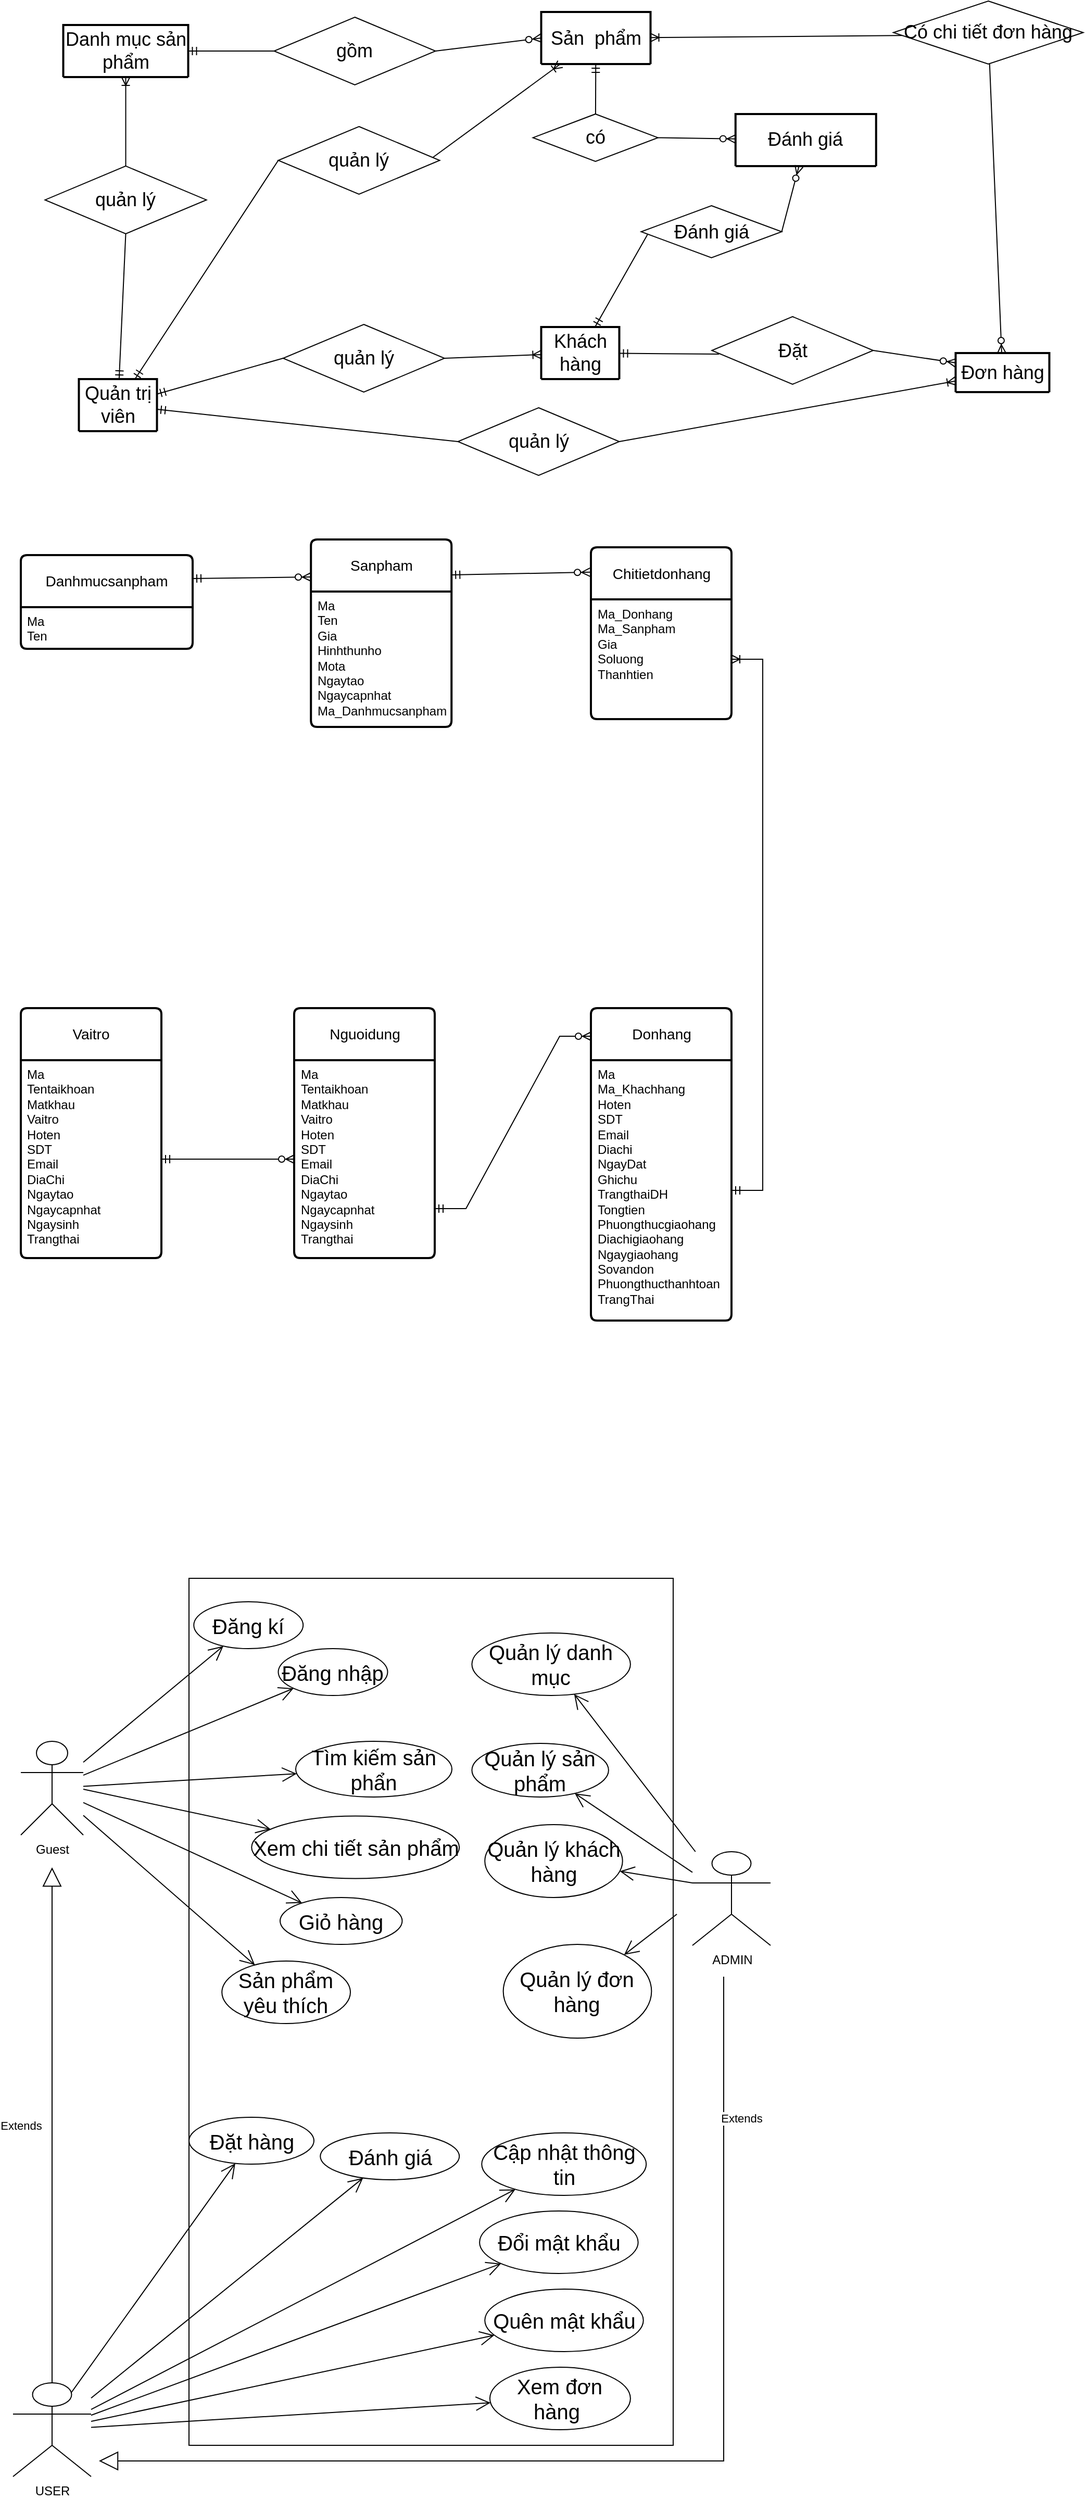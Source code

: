 <mxfile version="22.1.3" type="device">
  <diagram name="Trang-1" id="hGnqXhMsD_dsrQrOBmGM">
    <mxGraphModel dx="1434" dy="1959" grid="1" gridSize="15" guides="1" tooltips="1" connect="1" arrows="1" fold="1" page="1" pageScale="1" pageWidth="827" pageHeight="1169" math="0" shadow="0">
      <root>
        <mxCell id="0" />
        <mxCell id="1" parent="0" />
        <mxCell id="5fLzKJ9tMeXBeS_LBeBV-217" value="" style="rounded=0;whiteSpace=wrap;html=1;" parent="1" vertex="1">
          <mxGeometry x="206.5" y="922.5" width="465" height="832.5" as="geometry" />
        </mxCell>
        <mxCell id="5fLzKJ9tMeXBeS_LBeBV-4" value="Danhmucsanpham" style="swimlane;childLayout=stackLayout;horizontal=1;startSize=50;horizontalStack=0;rounded=1;fontSize=14;fontStyle=0;strokeWidth=2;resizeParent=0;resizeLast=1;shadow=0;dashed=0;align=center;arcSize=4;whiteSpace=wrap;html=1;movable=1;resizable=1;rotatable=1;deletable=1;editable=1;locked=0;connectable=1;" parent="1" vertex="1">
          <mxGeometry x="45" y="-60" width="165" height="90" as="geometry">
            <mxRectangle x="30" y="225" width="120" height="50" as="alternateBounds" />
          </mxGeometry>
        </mxCell>
        <mxCell id="5fLzKJ9tMeXBeS_LBeBV-5" value="Ma&lt;br&gt;Ten" style="align=left;strokeColor=none;fillColor=none;spacingLeft=4;fontSize=12;verticalAlign=top;resizable=1;rotatable=1;part=1;html=1;movable=1;deletable=1;editable=1;locked=0;connectable=1;" parent="5fLzKJ9tMeXBeS_LBeBV-4" vertex="1">
          <mxGeometry y="50" width="165" height="40" as="geometry" />
        </mxCell>
        <mxCell id="5fLzKJ9tMeXBeS_LBeBV-10" value="Sanpham" style="swimlane;childLayout=stackLayout;horizontal=1;startSize=50;horizontalStack=0;rounded=1;fontSize=14;fontStyle=0;strokeWidth=2;resizeParent=0;resizeLast=1;shadow=0;dashed=0;align=center;arcSize=4;whiteSpace=wrap;html=1;movable=1;resizable=1;rotatable=1;deletable=1;editable=1;locked=0;connectable=1;" parent="1" vertex="1">
          <mxGeometry x="323.62" y="-75" width="135" height="180" as="geometry">
            <mxRectangle x="300" y="225" width="105" height="50" as="alternateBounds" />
          </mxGeometry>
        </mxCell>
        <mxCell id="5fLzKJ9tMeXBeS_LBeBV-11" value="Ma&lt;br&gt;Ten&lt;br&gt;Gia&lt;br&gt;Hinhthunho&lt;br&gt;Mota&lt;br&gt;Ngaytao&lt;br&gt;Ngaycapnhat&lt;br&gt;Ma_Danhmucsanpham" style="align=left;strokeColor=none;fillColor=none;spacingLeft=4;fontSize=12;verticalAlign=top;resizable=1;rotatable=1;part=1;html=1;movable=1;deletable=1;editable=1;locked=0;connectable=1;" parent="5fLzKJ9tMeXBeS_LBeBV-10" vertex="1">
          <mxGeometry y="50" width="135" height="130" as="geometry" />
        </mxCell>
        <mxCell id="5fLzKJ9tMeXBeS_LBeBV-12" value="Chitietdonhang" style="swimlane;childLayout=stackLayout;horizontal=1;startSize=50;horizontalStack=0;rounded=1;fontSize=14;fontStyle=0;strokeWidth=2;resizeParent=0;resizeLast=1;shadow=0;dashed=0;align=center;arcSize=4;whiteSpace=wrap;html=1;movable=1;resizable=1;rotatable=1;deletable=1;editable=1;locked=0;connectable=1;" parent="1" vertex="1">
          <mxGeometry x="592.5" y="-67.5" width="135" height="165" as="geometry">
            <mxRectangle x="540" y="240" width="135" height="50" as="alternateBounds" />
          </mxGeometry>
        </mxCell>
        <mxCell id="5fLzKJ9tMeXBeS_LBeBV-13" value="Ma_Donhang&lt;br&gt;Ma_Sanpham&lt;br&gt;Gia&lt;br&gt;Soluong&lt;br&gt;Thanhtien" style="align=left;strokeColor=none;fillColor=none;spacingLeft=4;fontSize=12;verticalAlign=top;resizable=1;rotatable=1;part=1;html=1;movable=1;deletable=1;editable=1;locked=0;connectable=1;" parent="5fLzKJ9tMeXBeS_LBeBV-12" vertex="1">
          <mxGeometry y="50" width="135" height="115" as="geometry" />
        </mxCell>
        <mxCell id="5fLzKJ9tMeXBeS_LBeBV-14" value="Nguoidung" style="swimlane;childLayout=stackLayout;horizontal=1;startSize=50;horizontalStack=0;rounded=1;fontSize=14;fontStyle=0;strokeWidth=2;resizeParent=0;resizeLast=1;shadow=0;dashed=0;align=center;arcSize=4;whiteSpace=wrap;html=1;movable=1;resizable=1;rotatable=1;deletable=1;editable=1;locked=0;connectable=1;" parent="1" vertex="1">
          <mxGeometry x="307.5" y="375" width="135" height="240" as="geometry">
            <mxRectangle x="279" y="660" width="75" height="50" as="alternateBounds" />
          </mxGeometry>
        </mxCell>
        <mxCell id="5fLzKJ9tMeXBeS_LBeBV-15" value="Ma&lt;br&gt;Tentaikhoan&lt;br&gt;Matkhau&lt;br&gt;Vaitro&lt;br&gt;Hoten&lt;br&gt;SDT&lt;br&gt;Email&lt;br&gt;DiaChi&lt;br&gt;Ngaytao&lt;br&gt;Ngaycapnhat&lt;br&gt;Ngaysinh&lt;br&gt;Trangthai" style="align=left;strokeColor=none;fillColor=none;spacingLeft=4;fontSize=12;verticalAlign=top;resizable=1;rotatable=1;part=1;html=1;movable=1;deletable=1;editable=1;locked=0;connectable=1;" parent="5fLzKJ9tMeXBeS_LBeBV-14" vertex="1">
          <mxGeometry y="50" width="135" height="190" as="geometry" />
        </mxCell>
        <mxCell id="5fLzKJ9tMeXBeS_LBeBV-16" value="Donhang" style="swimlane;childLayout=stackLayout;horizontal=1;startSize=50;horizontalStack=0;rounded=1;fontSize=14;fontStyle=0;strokeWidth=2;resizeParent=0;resizeLast=1;shadow=0;dashed=0;align=center;arcSize=4;whiteSpace=wrap;html=1;movable=1;resizable=1;rotatable=1;deletable=1;editable=1;locked=0;connectable=1;" parent="1" vertex="1">
          <mxGeometry x="592.5" y="375" width="135" height="300" as="geometry">
            <mxRectangle x="540" y="480" width="90" height="50" as="alternateBounds" />
          </mxGeometry>
        </mxCell>
        <mxCell id="5fLzKJ9tMeXBeS_LBeBV-17" value="Ma&lt;br&gt;Ma_Khachhang&lt;br&gt;Hoten&lt;br&gt;SDT&lt;br&gt;Email&lt;br&gt;Diachi&lt;br&gt;NgayDat&lt;br&gt;Ghichu&lt;br&gt;TrangthaiDH&lt;br&gt;Tongtien&lt;br&gt;Phuongthucgiaohang&lt;br&gt;Diachigiaohang&lt;br&gt;Ngaygiaohang&lt;br&gt;Sovandon&lt;br&gt;Phuongthucthanhtoan&lt;br&gt;TrangThai" style="align=left;strokeColor=none;fillColor=none;spacingLeft=4;fontSize=12;verticalAlign=top;resizable=1;rotatable=1;part=1;html=1;movable=1;deletable=1;editable=1;locked=0;connectable=1;" parent="5fLzKJ9tMeXBeS_LBeBV-16" vertex="1">
          <mxGeometry y="50" width="135" height="250" as="geometry" />
        </mxCell>
        <mxCell id="5fLzKJ9tMeXBeS_LBeBV-168" value="" style="edgeStyle=entityRelationEdgeStyle;fontSize=12;html=1;endArrow=ERzeroToMany;startArrow=ERmandOne;rounded=0;entryX=0;entryY=0.09;entryDx=0;entryDy=0;entryPerimeter=0;movable=1;resizable=1;rotatable=1;deletable=1;editable=1;locked=0;connectable=1;exitX=1;exitY=0.75;exitDx=0;exitDy=0;" parent="1" source="5fLzKJ9tMeXBeS_LBeBV-15" target="5fLzKJ9tMeXBeS_LBeBV-16" edge="1">
          <mxGeometry width="100" height="100" relative="1" as="geometry">
            <mxPoint x="442.5" y="480" as="sourcePoint" />
            <mxPoint x="521.5" y="390" as="targetPoint" />
            <Array as="points">
              <mxPoint x="502.5" y="540" />
              <mxPoint x="502.5" y="540" />
            </Array>
          </mxGeometry>
        </mxCell>
        <mxCell id="5fLzKJ9tMeXBeS_LBeBV-169" value="" style="edgeStyle=entityRelationEdgeStyle;fontSize=12;html=1;endArrow=ERoneToMany;startArrow=ERmandOne;rounded=0;movable=1;resizable=1;rotatable=1;deletable=1;editable=1;locked=0;connectable=1;" parent="1" source="5fLzKJ9tMeXBeS_LBeBV-17" target="5fLzKJ9tMeXBeS_LBeBV-13" edge="1">
          <mxGeometry width="100" height="100" relative="1" as="geometry">
            <mxPoint x="622.5" y="285" as="sourcePoint" />
            <mxPoint x="722.5" y="185" as="targetPoint" />
          </mxGeometry>
        </mxCell>
        <mxCell id="5fLzKJ9tMeXBeS_LBeBV-171" value="" style="fontSize=12;html=1;endArrow=ERzeroToMany;startArrow=ERmandOne;rounded=0;movable=1;resizable=1;rotatable=1;deletable=1;editable=1;locked=0;connectable=1;exitX=1;exitY=0.25;exitDx=0;exitDy=0;entryX=-0.001;entryY=0.2;entryDx=0;entryDy=0;entryPerimeter=0;" parent="1" source="5fLzKJ9tMeXBeS_LBeBV-4" target="5fLzKJ9tMeXBeS_LBeBV-10" edge="1">
          <mxGeometry width="100" height="100" relative="1" as="geometry">
            <mxPoint x="202.5" y="-30" as="sourcePoint" />
            <mxPoint x="337.5" y="-45" as="targetPoint" />
          </mxGeometry>
        </mxCell>
        <mxCell id="5fLzKJ9tMeXBeS_LBeBV-172" value="" style="fontSize=12;html=1;endArrow=ERzeroToMany;startArrow=ERmandOne;rounded=0;exitX=1;exitY=0.189;exitDx=0;exitDy=0;exitPerimeter=0;entryX=-0.007;entryY=0.145;entryDx=0;entryDy=0;entryPerimeter=0;movable=1;resizable=1;rotatable=1;deletable=1;editable=1;locked=0;connectable=1;" parent="1" source="5fLzKJ9tMeXBeS_LBeBV-10" target="5fLzKJ9tMeXBeS_LBeBV-12" edge="1">
          <mxGeometry width="100" height="100" relative="1" as="geometry">
            <mxPoint x="442.5" y="210" as="sourcePoint" />
            <mxPoint x="542.5" y="110" as="targetPoint" />
          </mxGeometry>
        </mxCell>
        <mxCell id="5fLzKJ9tMeXBeS_LBeBV-174" value="USER" style="shape=umlActor;verticalLabelPosition=bottom;verticalAlign=top;html=1;outlineConnect=0;" parent="1" vertex="1">
          <mxGeometry x="37.5" y="1695" width="75" height="90" as="geometry" />
        </mxCell>
        <mxCell id="5fLzKJ9tMeXBeS_LBeBV-178" value="Đăng kí" style="ellipse;whiteSpace=wrap;html=1;fontSize=20;" parent="1" vertex="1">
          <mxGeometry x="211.12" y="945" width="105" height="45" as="geometry" />
        </mxCell>
        <mxCell id="5fLzKJ9tMeXBeS_LBeBV-195" value="ADMIN&lt;br&gt;" style="shape=umlActor;verticalLabelPosition=bottom;verticalAlign=top;html=1;outlineConnect=0;" parent="1" vertex="1">
          <mxGeometry x="690" y="1185" width="75" height="90" as="geometry" />
        </mxCell>
        <mxCell id="5fLzKJ9tMeXBeS_LBeBV-196" value="Guest" style="shape=umlActor;verticalLabelPosition=bottom;verticalAlign=top;html=1;outlineConnect=0;" parent="1" vertex="1">
          <mxGeometry x="45" y="1079" width="60" height="90" as="geometry" />
        </mxCell>
        <mxCell id="5fLzKJ9tMeXBeS_LBeBV-202" value="" style="endArrow=open;endFill=1;endSize=12;html=1;rounded=0;" parent="1" source="5fLzKJ9tMeXBeS_LBeBV-196" target="5fLzKJ9tMeXBeS_LBeBV-178" edge="1">
          <mxGeometry width="160" relative="1" as="geometry">
            <mxPoint x="135" y="1095" as="sourcePoint" />
            <mxPoint x="295" y="1095" as="targetPoint" />
          </mxGeometry>
        </mxCell>
        <mxCell id="5fLzKJ9tMeXBeS_LBeBV-203" value="Giỏ hàng" style="ellipse;whiteSpace=wrap;html=1;fontSize=20;" parent="1" vertex="1">
          <mxGeometry x="294" y="1229" width="117.25" height="45" as="geometry" />
        </mxCell>
        <mxCell id="5fLzKJ9tMeXBeS_LBeBV-204" value="" style="endArrow=open;endFill=1;endSize=12;html=1;rounded=0;" parent="1" source="5fLzKJ9tMeXBeS_LBeBV-196" target="5fLzKJ9tMeXBeS_LBeBV-203" edge="1">
          <mxGeometry width="160" relative="1" as="geometry">
            <mxPoint x="150" y="1208" as="sourcePoint" />
            <mxPoint x="340" y="1199" as="targetPoint" />
          </mxGeometry>
        </mxCell>
        <mxCell id="5fLzKJ9tMeXBeS_LBeBV-205" value="Đăng nhập" style="ellipse;whiteSpace=wrap;html=1;fontSize=20;" parent="1" vertex="1">
          <mxGeometry x="292.25" y="990" width="105" height="45" as="geometry" />
        </mxCell>
        <mxCell id="5fLzKJ9tMeXBeS_LBeBV-206" value="" style="endArrow=open;endFill=1;endSize=12;html=1;rounded=0;" parent="1" source="5fLzKJ9tMeXBeS_LBeBV-196" target="5fLzKJ9tMeXBeS_LBeBV-205" edge="1">
          <mxGeometry width="160" relative="1" as="geometry">
            <mxPoint x="135" y="1134" as="sourcePoint" />
            <mxPoint x="325" y="1125" as="targetPoint" />
          </mxGeometry>
        </mxCell>
        <mxCell id="5fLzKJ9tMeXBeS_LBeBV-207" value="Tìm kiếm sản phẩn" style="ellipse;whiteSpace=wrap;html=1;fontSize=20;" parent="1" vertex="1">
          <mxGeometry x="309" y="1079" width="150" height="53.5" as="geometry" />
        </mxCell>
        <mxCell id="5fLzKJ9tMeXBeS_LBeBV-208" value="" style="endArrow=open;endFill=1;endSize=12;html=1;rounded=0;" parent="1" source="5fLzKJ9tMeXBeS_LBeBV-196" target="5fLzKJ9tMeXBeS_LBeBV-207" edge="1">
          <mxGeometry width="160" relative="1" as="geometry">
            <mxPoint x="150" y="1149" as="sourcePoint" />
            <mxPoint x="340" y="1140" as="targetPoint" />
          </mxGeometry>
        </mxCell>
        <mxCell id="5fLzKJ9tMeXBeS_LBeBV-209" value="Xem chi tiết sản phẩm" style="ellipse;whiteSpace=wrap;html=1;fontSize=20;" parent="1" vertex="1">
          <mxGeometry x="266.62" y="1150.75" width="199.5" height="60" as="geometry" />
        </mxCell>
        <mxCell id="5fLzKJ9tMeXBeS_LBeBV-210" value="" style="endArrow=open;endFill=1;endSize=12;html=1;rounded=0;" parent="1" target="5fLzKJ9tMeXBeS_LBeBV-209" edge="1">
          <mxGeometry width="160" relative="1" as="geometry">
            <mxPoint x="105" y="1125" as="sourcePoint" />
            <mxPoint x="355" y="1155" as="targetPoint" />
          </mxGeometry>
        </mxCell>
        <mxCell id="5fLzKJ9tMeXBeS_LBeBV-213" value="Sản phẩm yêu thích" style="ellipse;whiteSpace=wrap;html=1;fontSize=20;" parent="1" vertex="1">
          <mxGeometry x="238.12" y="1290" width="123.38" height="60" as="geometry" />
        </mxCell>
        <mxCell id="5fLzKJ9tMeXBeS_LBeBV-214" value="" style="endArrow=open;endFill=1;endSize=12;html=1;rounded=0;" parent="1" source="5fLzKJ9tMeXBeS_LBeBV-196" target="5fLzKJ9tMeXBeS_LBeBV-213" edge="1">
          <mxGeometry width="160" relative="1" as="geometry">
            <mxPoint x="195" y="1194" as="sourcePoint" />
            <mxPoint x="385" y="1185" as="targetPoint" />
          </mxGeometry>
        </mxCell>
        <mxCell id="5fLzKJ9tMeXBeS_LBeBV-220" value="Extends" style="endArrow=block;endSize=16;endFill=0;html=1;rounded=0;" parent="1" source="5fLzKJ9tMeXBeS_LBeBV-174" edge="1">
          <mxGeometry y="30" width="160" relative="1" as="geometry">
            <mxPoint x="66.5" y="1470" as="sourcePoint" />
            <mxPoint x="75" y="1200" as="targetPoint" />
            <mxPoint as="offset" />
          </mxGeometry>
        </mxCell>
        <mxCell id="5fLzKJ9tMeXBeS_LBeBV-221" value="Extends" style="endArrow=block;endSize=16;endFill=0;html=1;rounded=0;" parent="1" edge="1">
          <mxGeometry x="-0.745" y="17" width="160" relative="1" as="geometry">
            <mxPoint x="720" y="1305" as="sourcePoint" />
            <mxPoint x="120" y="1770" as="targetPoint" />
            <Array as="points">
              <mxPoint x="720" y="1770" />
              <mxPoint x="405" y="1770" />
            </Array>
            <mxPoint as="offset" />
          </mxGeometry>
        </mxCell>
        <mxCell id="5fLzKJ9tMeXBeS_LBeBV-222" value="" style="endArrow=open;endFill=1;endSize=12;html=1;rounded=0;" parent="1" source="5fLzKJ9tMeXBeS_LBeBV-174" target="5fLzKJ9tMeXBeS_LBeBV-223" edge="1">
          <mxGeometry width="160" relative="1" as="geometry">
            <mxPoint x="237.51" y="1785" as="sourcePoint" />
            <mxPoint x="306.754" y="2085.123" as="targetPoint" />
          </mxGeometry>
        </mxCell>
        <mxCell id="5fLzKJ9tMeXBeS_LBeBV-223" value="Cập nhật thông tin" style="ellipse;whiteSpace=wrap;html=1;fontSize=20;" parent="1" vertex="1">
          <mxGeometry x="487.63" y="1455" width="158" height="60" as="geometry" />
        </mxCell>
        <mxCell id="5fLzKJ9tMeXBeS_LBeBV-224" value="" style="endArrow=open;endFill=1;endSize=12;html=1;rounded=0;exitX=0.75;exitY=0.1;exitDx=0;exitDy=0;exitPerimeter=0;" parent="1" source="5fLzKJ9tMeXBeS_LBeBV-174" target="5fLzKJ9tMeXBeS_LBeBV-225" edge="1">
          <mxGeometry width="160" relative="1" as="geometry">
            <mxPoint x="410.76" y="1725" as="sourcePoint" />
            <mxPoint x="480.004" y="2025.123" as="targetPoint" />
          </mxGeometry>
        </mxCell>
        <mxCell id="5fLzKJ9tMeXBeS_LBeBV-225" value="Đặt hàng" style="ellipse;whiteSpace=wrap;html=1;fontSize=20;" parent="1" vertex="1">
          <mxGeometry x="206.5" y="1440" width="120" height="45" as="geometry" />
        </mxCell>
        <mxCell id="5fLzKJ9tMeXBeS_LBeBV-226" value="" style="endArrow=open;endFill=1;endSize=12;html=1;rounded=0;" parent="1" source="5fLzKJ9tMeXBeS_LBeBV-174" target="5fLzKJ9tMeXBeS_LBeBV-227" edge="1">
          <mxGeometry width="160" relative="1" as="geometry">
            <mxPoint x="252.51" y="1800" as="sourcePoint" />
            <mxPoint x="321.754" y="2100.123" as="targetPoint" />
          </mxGeometry>
        </mxCell>
        <mxCell id="5fLzKJ9tMeXBeS_LBeBV-227" value="Đổi mật khẩu&lt;br&gt;" style="ellipse;whiteSpace=wrap;html=1;fontSize=20;" parent="1" vertex="1">
          <mxGeometry x="485.57" y="1530" width="152.25" height="60" as="geometry" />
        </mxCell>
        <mxCell id="5fLzKJ9tMeXBeS_LBeBV-228" value="" style="endArrow=open;endFill=1;endSize=12;html=1;rounded=0;" parent="1" source="5fLzKJ9tMeXBeS_LBeBV-174" target="5fLzKJ9tMeXBeS_LBeBV-229" edge="1">
          <mxGeometry width="160" relative="1" as="geometry">
            <mxPoint x="267.51" y="1815" as="sourcePoint" />
            <mxPoint x="336.754" y="2115.123" as="targetPoint" />
          </mxGeometry>
        </mxCell>
        <mxCell id="5fLzKJ9tMeXBeS_LBeBV-229" value="Quên mật khẩu&lt;br&gt;" style="ellipse;whiteSpace=wrap;html=1;fontSize=20;" parent="1" vertex="1">
          <mxGeometry x="490.62" y="1605" width="152.25" height="60" as="geometry" />
        </mxCell>
        <mxCell id="5fLzKJ9tMeXBeS_LBeBV-230" value="" style="endArrow=open;endFill=1;endSize=12;html=1;rounded=0;" parent="1" source="5fLzKJ9tMeXBeS_LBeBV-174" target="5fLzKJ9tMeXBeS_LBeBV-231" edge="1">
          <mxGeometry width="160" relative="1" as="geometry">
            <mxPoint x="282.51" y="1830" as="sourcePoint" />
            <mxPoint x="351.754" y="2130.123" as="targetPoint" />
          </mxGeometry>
        </mxCell>
        <mxCell id="5fLzKJ9tMeXBeS_LBeBV-231" value="Xem đơn hàng&amp;nbsp;" style="ellipse;whiteSpace=wrap;html=1;fontSize=20;" parent="1" vertex="1">
          <mxGeometry x="495.45" y="1680" width="135" height="60" as="geometry" />
        </mxCell>
        <mxCell id="5fLzKJ9tMeXBeS_LBeBV-232" value="" style="endArrow=open;endFill=1;endSize=12;html=1;rounded=0;" parent="1" source="5fLzKJ9tMeXBeS_LBeBV-195" target="5fLzKJ9tMeXBeS_LBeBV-233" edge="1">
          <mxGeometry width="160" relative="1" as="geometry">
            <mxPoint x="297.51" y="1845" as="sourcePoint" />
            <mxPoint x="366.754" y="2145.123" as="targetPoint" />
          </mxGeometry>
        </mxCell>
        <mxCell id="5fLzKJ9tMeXBeS_LBeBV-233" value="Quản lý danh mục" style="ellipse;whiteSpace=wrap;html=1;fontSize=20;" parent="1" vertex="1">
          <mxGeometry x="478.2" y="975" width="152.25" height="60" as="geometry" />
        </mxCell>
        <mxCell id="5fLzKJ9tMeXBeS_LBeBV-236" value="" style="endArrow=open;endFill=1;endSize=12;html=1;rounded=0;" parent="1" source="5fLzKJ9tMeXBeS_LBeBV-195" target="5fLzKJ9tMeXBeS_LBeBV-237" edge="1">
          <mxGeometry width="160" relative="1" as="geometry">
            <mxPoint x="327.51" y="1875" as="sourcePoint" />
            <mxPoint x="396.754" y="2175.123" as="targetPoint" />
          </mxGeometry>
        </mxCell>
        <mxCell id="5fLzKJ9tMeXBeS_LBeBV-237" value="Quản lý sản phẩm" style="ellipse;whiteSpace=wrap;html=1;fontSize=20;" parent="1" vertex="1">
          <mxGeometry x="478.2" y="1081" width="131.25" height="51.5" as="geometry" />
        </mxCell>
        <mxCell id="54_VE5LClW7WhIvUvSRP-94" value="Danh mục sản phẩm" style="swimlane;childLayout=stackLayout;horizontal=1;startSize=50;horizontalStack=0;rounded=1;fontSize=18;fontStyle=0;strokeWidth=2;resizeParent=0;resizeLast=1;shadow=0;dashed=0;align=center;arcSize=4;whiteSpace=wrap;html=1;movable=1;resizable=1;rotatable=1;deletable=1;editable=1;locked=0;connectable=1;" parent="1" vertex="1" collapsed="1">
          <mxGeometry x="85.75" y="-569" width="120" height="50" as="geometry">
            <mxRectangle x="30" y="225" width="165" height="90" as="alternateBounds" />
          </mxGeometry>
        </mxCell>
        <mxCell id="54_VE5LClW7WhIvUvSRP-95" value="id&lt;br&gt;name&lt;br&gt;" style="align=left;strokeColor=none;fillColor=none;spacingLeft=4;fontSize=12;verticalAlign=top;resizable=1;rotatable=1;part=1;html=1;movable=1;deletable=1;editable=1;locked=0;connectable=1;" parent="54_VE5LClW7WhIvUvSRP-94" vertex="1">
          <mxGeometry y="50" width="165" height="40" as="geometry" />
        </mxCell>
        <mxCell id="54_VE5LClW7WhIvUvSRP-98" value="Quản trị viên" style="swimlane;childLayout=stackLayout;horizontal=1;startSize=50;horizontalStack=0;rounded=1;fontSize=18;fontStyle=0;strokeWidth=2;resizeParent=0;resizeLast=1;shadow=0;dashed=0;align=center;arcSize=4;whiteSpace=wrap;html=1;movable=1;resizable=1;rotatable=1;deletable=1;editable=1;locked=0;connectable=1;" parent="1" vertex="1" collapsed="1">
          <mxGeometry x="100.75" y="-229" width="75" height="50" as="geometry">
            <mxRectangle x="300" y="480" width="135" height="120" as="alternateBounds" />
          </mxGeometry>
        </mxCell>
        <mxCell id="54_VE5LClW7WhIvUvSRP-99" value="id&lt;br&gt;name&lt;br&gt;" style="align=left;strokeColor=none;fillColor=none;spacingLeft=4;fontSize=12;verticalAlign=top;resizable=1;rotatable=1;part=1;html=1;movable=1;deletable=1;editable=1;locked=0;connectable=1;" parent="54_VE5LClW7WhIvUvSRP-98" vertex="1">
          <mxGeometry y="50" width="135" height="70" as="geometry" />
        </mxCell>
        <mxCell id="54_VE5LClW7WhIvUvSRP-100" value="Sản&amp;nbsp; phẩm" style="swimlane;childLayout=stackLayout;horizontal=1;startSize=50;horizontalStack=0;rounded=1;fontSize=18;fontStyle=0;strokeWidth=2;resizeParent=0;resizeLast=1;shadow=0;dashed=0;align=center;arcSize=4;whiteSpace=wrap;html=1;movable=1;resizable=1;rotatable=1;deletable=1;editable=1;locked=0;connectable=1;" parent="1" vertex="1" collapsed="1">
          <mxGeometry x="544.75" y="-581.5" width="105" height="50" as="geometry">
            <mxRectangle x="300" y="225" width="135" height="180" as="alternateBounds" />
          </mxGeometry>
        </mxCell>
        <mxCell id="54_VE5LClW7WhIvUvSRP-101" value="id&lt;br&gt;name&lt;br&gt;price&lt;br&gt;thumbnail&lt;br&gt;desciption&lt;br&gt;created_at&lt;br&gt;updated_at&lt;br&gt;category_id" style="align=left;strokeColor=none;fillColor=none;spacingLeft=4;fontSize=12;verticalAlign=top;resizable=1;rotatable=1;part=1;html=1;movable=1;deletable=1;editable=1;locked=0;connectable=1;" parent="54_VE5LClW7WhIvUvSRP-100" vertex="1">
          <mxGeometry y="50" width="135" height="130" as="geometry" />
        </mxCell>
        <mxCell id="54_VE5LClW7WhIvUvSRP-104" value="Khách hàng" style="swimlane;childLayout=stackLayout;horizontal=1;startSize=50;horizontalStack=0;rounded=1;fontSize=18;fontStyle=0;strokeWidth=2;resizeParent=0;resizeLast=1;shadow=0;dashed=0;align=center;arcSize=4;whiteSpace=wrap;html=1;movable=1;resizable=1;rotatable=1;deletable=1;editable=1;locked=0;connectable=1;" parent="1" vertex="1" collapsed="1">
          <mxGeometry x="544.75" y="-279" width="75" height="50" as="geometry">
            <mxRectangle x="279" y="660" width="135" height="240" as="alternateBounds" />
          </mxGeometry>
        </mxCell>
        <mxCell id="54_VE5LClW7WhIvUvSRP-105" value="id&lt;br&gt;fullname&lt;br&gt;phone_number&lt;br&gt;address&lt;br&gt;password&lt;br&gt;created_at&lt;br&gt;updated_at&lt;br&gt;is_active&lt;br&gt;date_of_birth&lt;br&gt;facebook_account_id&lt;br&gt;google_account_id&lt;br&gt;role_id" style="align=left;strokeColor=none;fillColor=none;spacingLeft=4;fontSize=12;verticalAlign=top;resizable=1;rotatable=1;part=1;html=1;movable=1;deletable=1;editable=1;locked=0;connectable=1;" parent="54_VE5LClW7WhIvUvSRP-104" vertex="1">
          <mxGeometry y="50" width="135" height="190" as="geometry" />
        </mxCell>
        <mxCell id="54_VE5LClW7WhIvUvSRP-106" value="Đơn hàng" style="swimlane;childLayout=stackLayout;horizontal=1;startSize=50;horizontalStack=0;rounded=1;fontSize=18;fontStyle=0;strokeWidth=2;resizeParent=0;resizeLast=1;shadow=0;dashed=0;align=center;arcSize=4;whiteSpace=wrap;html=1;movable=1;resizable=1;rotatable=1;deletable=1;editable=1;locked=0;connectable=1;" parent="1" vertex="1" collapsed="1">
          <mxGeometry x="942.75" y="-254" width="90" height="37.5" as="geometry">
            <mxRectangle x="857" y="-82.5" width="135" height="300" as="alternateBounds" />
          </mxGeometry>
        </mxCell>
        <mxCell id="54_VE5LClW7WhIvUvSRP-107" value="id&lt;br&gt;user_id&lt;br&gt;fullname&lt;br&gt;email&lt;br&gt;phone_number&lt;br&gt;address&lt;br&gt;note&lt;br&gt;order_date&lt;br&gt;status&lt;br&gt;total_money&lt;br&gt;shipping_method&lt;br&gt;shipping_address&lt;br&gt;shipping_date&lt;br&gt;tracking_number&lt;br&gt;payment_method&lt;br&gt;active" style="align=left;strokeColor=none;fillColor=none;spacingLeft=4;fontSize=12;verticalAlign=top;resizable=1;rotatable=1;part=1;html=1;movable=1;deletable=1;editable=1;locked=0;connectable=1;" parent="54_VE5LClW7WhIvUvSRP-106" vertex="1">
          <mxGeometry y="50" width="135" height="250" as="geometry" />
        </mxCell>
        <mxCell id="54_VE5LClW7WhIvUvSRP-110" value="gồm" style="rhombus;whiteSpace=wrap;html=1;movable=1;resizable=1;rotatable=1;deletable=1;editable=1;locked=0;connectable=1;fontSize=18;" parent="1" vertex="1">
          <mxGeometry x="288.25" y="-576.5" width="155" height="65" as="geometry" />
        </mxCell>
        <mxCell id="54_VE5LClW7WhIvUvSRP-111" value="" style="fontSize=18;html=1;endArrow=ERmandOne;rounded=0;entryX=1;entryY=0.5;entryDx=0;entryDy=0;exitX=0;exitY=0.5;exitDx=0;exitDy=0;movable=1;resizable=1;rotatable=1;deletable=1;editable=1;locked=0;connectable=1;" parent="1" source="54_VE5LClW7WhIvUvSRP-110" target="54_VE5LClW7WhIvUvSRP-94" edge="1">
          <mxGeometry width="100" height="100" relative="1" as="geometry">
            <mxPoint x="183.25" y="-289" as="sourcePoint" />
            <mxPoint x="283.25" y="-389" as="targetPoint" />
          </mxGeometry>
        </mxCell>
        <mxCell id="54_VE5LClW7WhIvUvSRP-114" value="" style="fontSize=18;html=1;endArrow=ERzeroToMany;endFill=1;rounded=0;exitX=1;exitY=0.5;exitDx=0;exitDy=0;entryX=0;entryY=0.5;entryDx=0;entryDy=0;movable=1;resizable=1;rotatable=1;deletable=1;editable=1;locked=0;connectable=1;" parent="1" source="54_VE5LClW7WhIvUvSRP-110" target="54_VE5LClW7WhIvUvSRP-100" edge="1">
          <mxGeometry width="100" height="100" relative="1" as="geometry">
            <mxPoint x="393.255" y="-474.005" as="sourcePoint" />
            <mxPoint x="588.25" y="-494" as="targetPoint" />
          </mxGeometry>
        </mxCell>
        <mxCell id="54_VE5LClW7WhIvUvSRP-115" value="" style="fontSize=18;html=1;endArrow=ERoneToMany;rounded=0;movable=1;resizable=1;rotatable=1;deletable=1;editable=1;locked=0;connectable=1;exitX=0.093;exitY=0.546;exitDx=0;exitDy=0;exitPerimeter=0;" parent="1" source="Yz6XbcF130ffkjswpImM-1" target="54_VE5LClW7WhIvUvSRP-100" edge="1">
          <mxGeometry width="100" height="100" relative="1" as="geometry">
            <mxPoint x="708.25" y="-184" as="sourcePoint" />
            <mxPoint x="987.75" y="-534" as="targetPoint" />
          </mxGeometry>
        </mxCell>
        <mxCell id="54_VE5LClW7WhIvUvSRP-116" value="Đặt" style="rhombus;whiteSpace=wrap;html=1;movable=1;resizable=1;rotatable=1;deletable=1;editable=1;locked=0;connectable=1;fontSize=18;" parent="1" vertex="1">
          <mxGeometry x="708.62" y="-289" width="155" height="65" as="geometry" />
        </mxCell>
        <mxCell id="54_VE5LClW7WhIvUvSRP-126" value="" style="fontSize=18;html=1;endArrow=ERmandOne;rounded=0;exitX=0;exitY=0.5;exitDx=0;exitDy=0;movable=1;resizable=1;rotatable=1;deletable=1;editable=1;locked=0;connectable=1;" parent="1" source="54_VE5LClW7WhIvUvSRP-128" target="54_VE5LClW7WhIvUvSRP-98" edge="1">
          <mxGeometry width="100" height="100" relative="1" as="geometry">
            <mxPoint x="573.87" y="-159" as="sourcePoint" />
            <mxPoint x="573.87" y="-89" as="targetPoint" />
          </mxGeometry>
        </mxCell>
        <mxCell id="54_VE5LClW7WhIvUvSRP-127" value="" style="fontSize=18;html=1;endArrow=ERoneToMany;rounded=0;exitX=1;exitY=0.5;exitDx=0;exitDy=0;movable=1;resizable=1;rotatable=1;deletable=1;editable=1;locked=0;connectable=1;" parent="1" source="54_VE5LClW7WhIvUvSRP-128" target="54_VE5LClW7WhIvUvSRP-104" edge="1">
          <mxGeometry width="100" height="100" relative="1" as="geometry">
            <mxPoint x="574.25" y="-194" as="sourcePoint" />
            <mxPoint x="573.87" y="-281.5" as="targetPoint" />
          </mxGeometry>
        </mxCell>
        <mxCell id="54_VE5LClW7WhIvUvSRP-128" value="quản lý&lt;br&gt;" style="rhombus;whiteSpace=wrap;html=1;movable=1;resizable=1;rotatable=1;deletable=1;editable=1;locked=0;connectable=1;fontSize=18;" parent="1" vertex="1">
          <mxGeometry x="296.87" y="-281.5" width="155" height="65" as="geometry" />
        </mxCell>
        <mxCell id="54_VE5LClW7WhIvUvSRP-129" value="" style="fontSize=18;html=1;endArrow=ERmandOne;rounded=0;exitX=0.045;exitY=0.554;exitDx=0;exitDy=0;exitPerimeter=0;movable=1;resizable=1;rotatable=1;deletable=1;editable=1;locked=0;connectable=1;" parent="1" source="54_VE5LClW7WhIvUvSRP-116" target="54_VE5LClW7WhIvUvSRP-104" edge="1">
          <mxGeometry width="100" height="100" relative="1" as="geometry">
            <mxPoint x="591.25" y="-149" as="sourcePoint" />
            <mxPoint x="591.25" y="-74" as="targetPoint" />
          </mxGeometry>
        </mxCell>
        <mxCell id="54_VE5LClW7WhIvUvSRP-130" value="" style="fontSize=18;html=1;endArrow=ERzeroToMany;endFill=1;rounded=0;exitX=1;exitY=0.5;exitDx=0;exitDy=0;entryX=0;entryY=0.25;entryDx=0;entryDy=0;movable=1;resizable=1;rotatable=1;deletable=1;editable=1;locked=0;connectable=1;" parent="1" source="54_VE5LClW7WhIvUvSRP-116" target="54_VE5LClW7WhIvUvSRP-106" edge="1">
          <mxGeometry width="100" height="100" relative="1" as="geometry">
            <mxPoint x="863.25" y="-484" as="sourcePoint" />
            <mxPoint x="935.25" y="-488" as="targetPoint" />
          </mxGeometry>
        </mxCell>
        <mxCell id="TTsMlhrMvdFJEwityDDN-1" value="" style="endArrow=open;endFill=1;endSize=12;html=1;rounded=0;" parent="1" target="TTsMlhrMvdFJEwityDDN-2" edge="1">
          <mxGeometry width="160" relative="1" as="geometry">
            <mxPoint x="675" y="1245" as="sourcePoint" />
            <mxPoint x="396.754" y="2227.623" as="targetPoint" />
          </mxGeometry>
        </mxCell>
        <mxCell id="TTsMlhrMvdFJEwityDDN-2" value="Quản lý đơn hàng" style="ellipse;whiteSpace=wrap;html=1;fontSize=20;" parent="1" vertex="1">
          <mxGeometry x="508.32" y="1274" width="142.37" height="90" as="geometry" />
        </mxCell>
        <mxCell id="z6DuVe3DVs5f5lUHX8h4-1" value="" style="endArrow=open;endFill=1;endSize=12;html=1;rounded=0;" parent="1" source="5fLzKJ9tMeXBeS_LBeBV-174" target="z6DuVe3DVs5f5lUHX8h4-2" edge="1">
          <mxGeometry width="160" relative="1" as="geometry">
            <mxPoint x="173.5" y="1744" as="sourcePoint" />
            <mxPoint x="564.504" y="2151.123" as="targetPoint" />
          </mxGeometry>
        </mxCell>
        <mxCell id="z6DuVe3DVs5f5lUHX8h4-2" value="Đánh giá" style="ellipse;whiteSpace=wrap;html=1;fontSize=20;" parent="1" vertex="1">
          <mxGeometry x="332.62" y="1455" width="133.5" height="45" as="geometry" />
        </mxCell>
        <mxCell id="z6DuVe3DVs5f5lUHX8h4-6" value="" style="endArrow=open;endFill=1;endSize=12;html=1;rounded=0;exitX=0;exitY=0.333;exitDx=0;exitDy=0;exitPerimeter=0;" parent="1" source="5fLzKJ9tMeXBeS_LBeBV-195" target="z6DuVe3DVs5f5lUHX8h4-7" edge="1">
          <mxGeometry width="160" relative="1" as="geometry">
            <mxPoint x="674.43" y="1185" as="sourcePoint" />
            <mxPoint x="381.184" y="2157.623" as="targetPoint" />
          </mxGeometry>
        </mxCell>
        <mxCell id="z6DuVe3DVs5f5lUHX8h4-7" value="Quản lý khách hàng" style="ellipse;whiteSpace=wrap;html=1;fontSize=20;" parent="1" vertex="1">
          <mxGeometry x="490.62" y="1159" width="132.25" height="70" as="geometry" />
        </mxCell>
        <mxCell id="z6DuVe3DVs5f5lUHX8h4-25" value="" style="fontSize=18;html=1;endArrow=ERmandOne;rounded=0;movable=1;resizable=1;rotatable=1;deletable=1;editable=1;locked=0;connectable=1;exitX=0;exitY=0.5;exitDx=0;exitDy=0;" parent="1" source="z6DuVe3DVs5f5lUHX8h4-27" target="54_VE5LClW7WhIvUvSRP-98" edge="1">
          <mxGeometry width="100" height="100" relative="1" as="geometry">
            <mxPoint x="378.75" y="-361.5" as="sourcePoint" />
            <mxPoint x="190.75" y="-276.5" as="targetPoint" />
          </mxGeometry>
        </mxCell>
        <mxCell id="z6DuVe3DVs5f5lUHX8h4-26" value="" style="fontSize=18;html=1;endArrow=ERoneToMany;rounded=0;movable=1;resizable=1;rotatable=1;deletable=1;editable=1;locked=0;connectable=1;exitX=0.946;exitY=0.477;exitDx=0;exitDy=0;exitPerimeter=0;" parent="1" source="z6DuVe3DVs5f5lUHX8h4-27" target="54_VE5LClW7WhIvUvSRP-100" edge="1">
          <mxGeometry width="100" height="100" relative="1" as="geometry">
            <mxPoint x="400.75" y="-381.5" as="sourcePoint" />
            <mxPoint x="550.75" y="-471.5" as="targetPoint" />
          </mxGeometry>
        </mxCell>
        <mxCell id="z6DuVe3DVs5f5lUHX8h4-27" value="quản lý&lt;br&gt;" style="rhombus;whiteSpace=wrap;html=1;movable=1;resizable=1;rotatable=1;deletable=1;editable=1;locked=0;connectable=1;fontSize=18;" parent="1" vertex="1">
          <mxGeometry x="292.25" y="-471.5" width="155" height="65" as="geometry" />
        </mxCell>
        <mxCell id="z6DuVe3DVs5f5lUHX8h4-31" value="" style="fontSize=18;html=1;endArrow=ERmandOne;rounded=0;exitX=0;exitY=0.5;exitDx=0;exitDy=0;movable=1;resizable=1;rotatable=1;deletable=1;editable=1;locked=0;connectable=1;" parent="1" source="z6DuVe3DVs5f5lUHX8h4-33" target="54_VE5LClW7WhIvUvSRP-98" edge="1">
          <mxGeometry width="100" height="100" relative="1" as="geometry">
            <mxPoint x="678.87" y="-60.54" as="sourcePoint" />
            <mxPoint x="265.75" y="-201.501" as="targetPoint" />
          </mxGeometry>
        </mxCell>
        <mxCell id="z6DuVe3DVs5f5lUHX8h4-32" value="" style="fontSize=18;html=1;endArrow=ERoneToMany;rounded=0;exitX=1;exitY=0.5;exitDx=0;exitDy=0;movable=1;resizable=1;rotatable=1;deletable=1;editable=1;locked=0;connectable=1;" parent="1" source="z6DuVe3DVs5f5lUHX8h4-33" target="54_VE5LClW7WhIvUvSRP-106" edge="1">
          <mxGeometry width="100" height="100" relative="1" as="geometry">
            <mxPoint x="679.25" y="-95.54" as="sourcePoint" />
            <mxPoint x="649.75" y="-154.04" as="targetPoint" />
          </mxGeometry>
        </mxCell>
        <mxCell id="z6DuVe3DVs5f5lUHX8h4-33" value="quản lý&lt;br&gt;" style="rhombus;whiteSpace=wrap;html=1;movable=1;resizable=1;rotatable=1;deletable=1;editable=1;locked=0;connectable=1;fontSize=18;" parent="1" vertex="1">
          <mxGeometry x="464.75" y="-201.5" width="155" height="65" as="geometry" />
        </mxCell>
        <mxCell id="z6DuVe3DVs5f5lUHX8h4-34" value="" style="fontSize=18;html=1;endArrow=ERmandOne;rounded=0;movable=1;resizable=1;rotatable=1;deletable=1;editable=1;locked=0;connectable=1;exitX=0.5;exitY=1;exitDx=0;exitDy=0;" parent="1" source="z6DuVe3DVs5f5lUHX8h4-36" target="54_VE5LClW7WhIvUvSRP-98" edge="1">
          <mxGeometry width="100" height="100" relative="1" as="geometry">
            <mxPoint x="109.75" y="-377.5" as="sourcePoint" />
            <mxPoint x="-30.63" y="-257.5" as="targetPoint" />
          </mxGeometry>
        </mxCell>
        <mxCell id="z6DuVe3DVs5f5lUHX8h4-35" value="" style="fontSize=18;html=1;endArrow=ERoneToMany;rounded=0;movable=1;resizable=1;rotatable=1;deletable=1;editable=1;locked=0;connectable=1;exitX=0.5;exitY=0;exitDx=0;exitDy=0;" parent="1" source="z6DuVe3DVs5f5lUHX8h4-36" target="54_VE5LClW7WhIvUvSRP-94" edge="1">
          <mxGeometry width="100" height="100" relative="1" as="geometry">
            <mxPoint x="202.37" y="-365.5" as="sourcePoint" />
            <mxPoint x="352.37" y="-455.5" as="targetPoint" />
          </mxGeometry>
        </mxCell>
        <mxCell id="z6DuVe3DVs5f5lUHX8h4-36" value="quản lý&lt;br&gt;" style="rhombus;whiteSpace=wrap;html=1;movable=1;resizable=1;rotatable=1;deletable=1;editable=1;locked=0;connectable=1;fontSize=18;" parent="1" vertex="1">
          <mxGeometry x="68.25" y="-433.53" width="155" height="65" as="geometry" />
        </mxCell>
        <mxCell id="z6DuVe3DVs5f5lUHX8h4-37" value="Đánh giá" style="swimlane;childLayout=stackLayout;horizontal=1;startSize=50;horizontalStack=0;rounded=1;fontSize=18;fontStyle=0;strokeWidth=2;resizeParent=0;resizeLast=1;shadow=0;dashed=0;align=center;arcSize=4;whiteSpace=wrap;html=1;movable=1;resizable=1;rotatable=1;deletable=1;editable=1;locked=0;connectable=1;" parent="1" vertex="1" collapsed="1">
          <mxGeometry x="731.38" y="-483.53" width="135" height="50" as="geometry">
            <mxRectangle x="540" y="240" width="135" height="165" as="alternateBounds" />
          </mxGeometry>
        </mxCell>
        <mxCell id="z6DuVe3DVs5f5lUHX8h4-38" value="id&lt;br&gt;order_id&lt;br&gt;product_id&lt;br&gt;price&lt;br&gt;number_of_products&lt;br&gt;total_money&lt;br&gt;color" style="align=left;strokeColor=none;fillColor=none;spacingLeft=4;fontSize=12;verticalAlign=top;resizable=1;rotatable=1;part=1;html=1;movable=1;deletable=1;editable=1;locked=0;connectable=1;" parent="z6DuVe3DVs5f5lUHX8h4-37" vertex="1">
          <mxGeometry y="50" width="135" height="115" as="geometry" />
        </mxCell>
        <mxCell id="z6DuVe3DVs5f5lUHX8h4-39" value="có" style="rhombus;whiteSpace=wrap;html=1;movable=1;resizable=1;rotatable=1;deletable=1;editable=1;locked=0;connectable=1;fontSize=18;" parent="1" vertex="1">
          <mxGeometry x="536.87" y="-483.53" width="120" height="45.47" as="geometry" />
        </mxCell>
        <mxCell id="z6DuVe3DVs5f5lUHX8h4-40" value="" style="fontSize=18;html=1;endArrow=ERzeroToMany;endFill=1;rounded=0;exitX=1;exitY=0.5;exitDx=0;exitDy=0;movable=1;resizable=1;rotatable=1;deletable=1;editable=1;locked=0;connectable=1;" parent="1" source="z6DuVe3DVs5f5lUHX8h4-39" target="z6DuVe3DVs5f5lUHX8h4-37" edge="1">
          <mxGeometry width="100" height="100" relative="1" as="geometry">
            <mxPoint x="722.01" y="-445.03" as="sourcePoint" />
            <mxPoint x="666.01" y="-376.03" as="targetPoint" />
          </mxGeometry>
        </mxCell>
        <mxCell id="z6DuVe3DVs5f5lUHX8h4-41" value="" style="fontSize=18;html=1;endArrow=ERmandOne;rounded=0;movable=1;resizable=1;rotatable=1;deletable=1;editable=1;locked=0;connectable=1;" parent="1" source="z6DuVe3DVs5f5lUHX8h4-39" target="54_VE5LClW7WhIvUvSRP-100" edge="1">
          <mxGeometry width="100" height="100" relative="1" as="geometry">
            <mxPoint x="328.01" y="-54.53" as="sourcePoint" />
            <mxPoint x="551.87" y="-441.5" as="targetPoint" />
          </mxGeometry>
        </mxCell>
        <mxCell id="z6DuVe3DVs5f5lUHX8h4-42" value="Đánh giá" style="rhombus;whiteSpace=wrap;html=1;movable=1;resizable=1;rotatable=1;deletable=1;editable=1;locked=0;connectable=1;fontSize=18;" parent="1" vertex="1">
          <mxGeometry x="640.75" y="-395.5" width="135" height="50" as="geometry" />
        </mxCell>
        <mxCell id="z6DuVe3DVs5f5lUHX8h4-43" value="" style="fontSize=18;html=1;endArrow=ERmandOne;rounded=0;exitX=0.045;exitY=0.554;exitDx=0;exitDy=0;exitPerimeter=0;movable=1;resizable=1;rotatable=1;deletable=1;editable=1;locked=0;connectable=1;" parent="1" source="z6DuVe3DVs5f5lUHX8h4-42" target="54_VE5LClW7WhIvUvSRP-104" edge="1">
          <mxGeometry width="100" height="100" relative="1" as="geometry">
            <mxPoint x="541.77" y="-264.47" as="sourcePoint" />
            <mxPoint x="571.32" y="-316.97" as="targetPoint" />
          </mxGeometry>
        </mxCell>
        <mxCell id="z6DuVe3DVs5f5lUHX8h4-44" value="" style="fontSize=18;html=1;endArrow=ERzeroToMany;endFill=1;rounded=0;exitX=1;exitY=0.5;exitDx=0;exitDy=0;movable=1;resizable=1;rotatable=1;deletable=1;editable=1;locked=0;connectable=1;" parent="1" source="z6DuVe3DVs5f5lUHX8h4-42" target="z6DuVe3DVs5f5lUHX8h4-37" edge="1">
          <mxGeometry width="100" height="100" relative="1" as="geometry">
            <mxPoint x="813.77" y="-599.47" as="sourcePoint" />
            <mxPoint x="793.208" y="-471.5" as="targetPoint" />
          </mxGeometry>
        </mxCell>
        <mxCell id="Yz6XbcF130ffkjswpImM-1" value="Có chi tiết đơn hàng" style="rhombus;whiteSpace=wrap;html=1;movable=1;resizable=1;rotatable=1;deletable=1;editable=1;locked=0;connectable=1;fontSize=18;" parent="1" vertex="1">
          <mxGeometry x="883" y="-591.97" width="182.25" height="60.47" as="geometry" />
        </mxCell>
        <mxCell id="Yz6XbcF130ffkjswpImM-2" value="" style="fontSize=18;html=1;endArrow=ERzeroToMany;endFill=1;rounded=0;movable=1;resizable=1;rotatable=1;deletable=1;editable=1;locked=0;connectable=1;" parent="1" source="Yz6XbcF130ffkjswpImM-1" target="54_VE5LClW7WhIvUvSRP-106" edge="1">
          <mxGeometry width="100" height="100" relative="1" as="geometry">
            <mxPoint x="1020" y="-480" as="sourcePoint" />
            <mxPoint x="985.651" y="-388.12" as="targetPoint" />
          </mxGeometry>
        </mxCell>
        <mxCell id="L-Q6csGe15FDerK6c003-2" value="Vaitro" style="swimlane;childLayout=stackLayout;horizontal=1;startSize=50;horizontalStack=0;rounded=1;fontSize=14;fontStyle=0;strokeWidth=2;resizeParent=0;resizeLast=1;shadow=0;dashed=0;align=center;arcSize=4;whiteSpace=wrap;html=1;movable=1;resizable=1;rotatable=1;deletable=1;editable=1;locked=0;connectable=1;" vertex="1" parent="1">
          <mxGeometry x="45" y="375" width="135" height="240" as="geometry">
            <mxRectangle x="279" y="660" width="75" height="50" as="alternateBounds" />
          </mxGeometry>
        </mxCell>
        <mxCell id="L-Q6csGe15FDerK6c003-3" value="Ma&lt;br&gt;Tentaikhoan&lt;br&gt;Matkhau&lt;br&gt;Vaitro&lt;br&gt;Hoten&lt;br&gt;SDT&lt;br&gt;Email&lt;br&gt;DiaChi&lt;br&gt;Ngaytao&lt;br&gt;Ngaycapnhat&lt;br&gt;Ngaysinh&lt;br&gt;Trangthai" style="align=left;strokeColor=none;fillColor=none;spacingLeft=4;fontSize=12;verticalAlign=top;resizable=1;rotatable=1;part=1;html=1;movable=1;deletable=1;editable=1;locked=0;connectable=1;" vertex="1" parent="L-Q6csGe15FDerK6c003-2">
          <mxGeometry y="50" width="135" height="190" as="geometry" />
        </mxCell>
        <mxCell id="L-Q6csGe15FDerK6c003-4" value="" style="fontSize=12;html=1;endArrow=ERzeroToMany;startArrow=ERmandOne;rounded=0;movable=1;resizable=1;rotatable=1;deletable=1;editable=1;locked=0;connectable=1;exitX=1;exitY=0.5;exitDx=0;exitDy=0;" edge="1" parent="1" source="L-Q6csGe15FDerK6c003-3" target="5fLzKJ9tMeXBeS_LBeBV-15">
          <mxGeometry width="100" height="100" relative="1" as="geometry">
            <mxPoint x="225" y="-22" as="sourcePoint" />
            <mxPoint x="315" y="225" as="targetPoint" />
          </mxGeometry>
        </mxCell>
      </root>
    </mxGraphModel>
  </diagram>
</mxfile>
